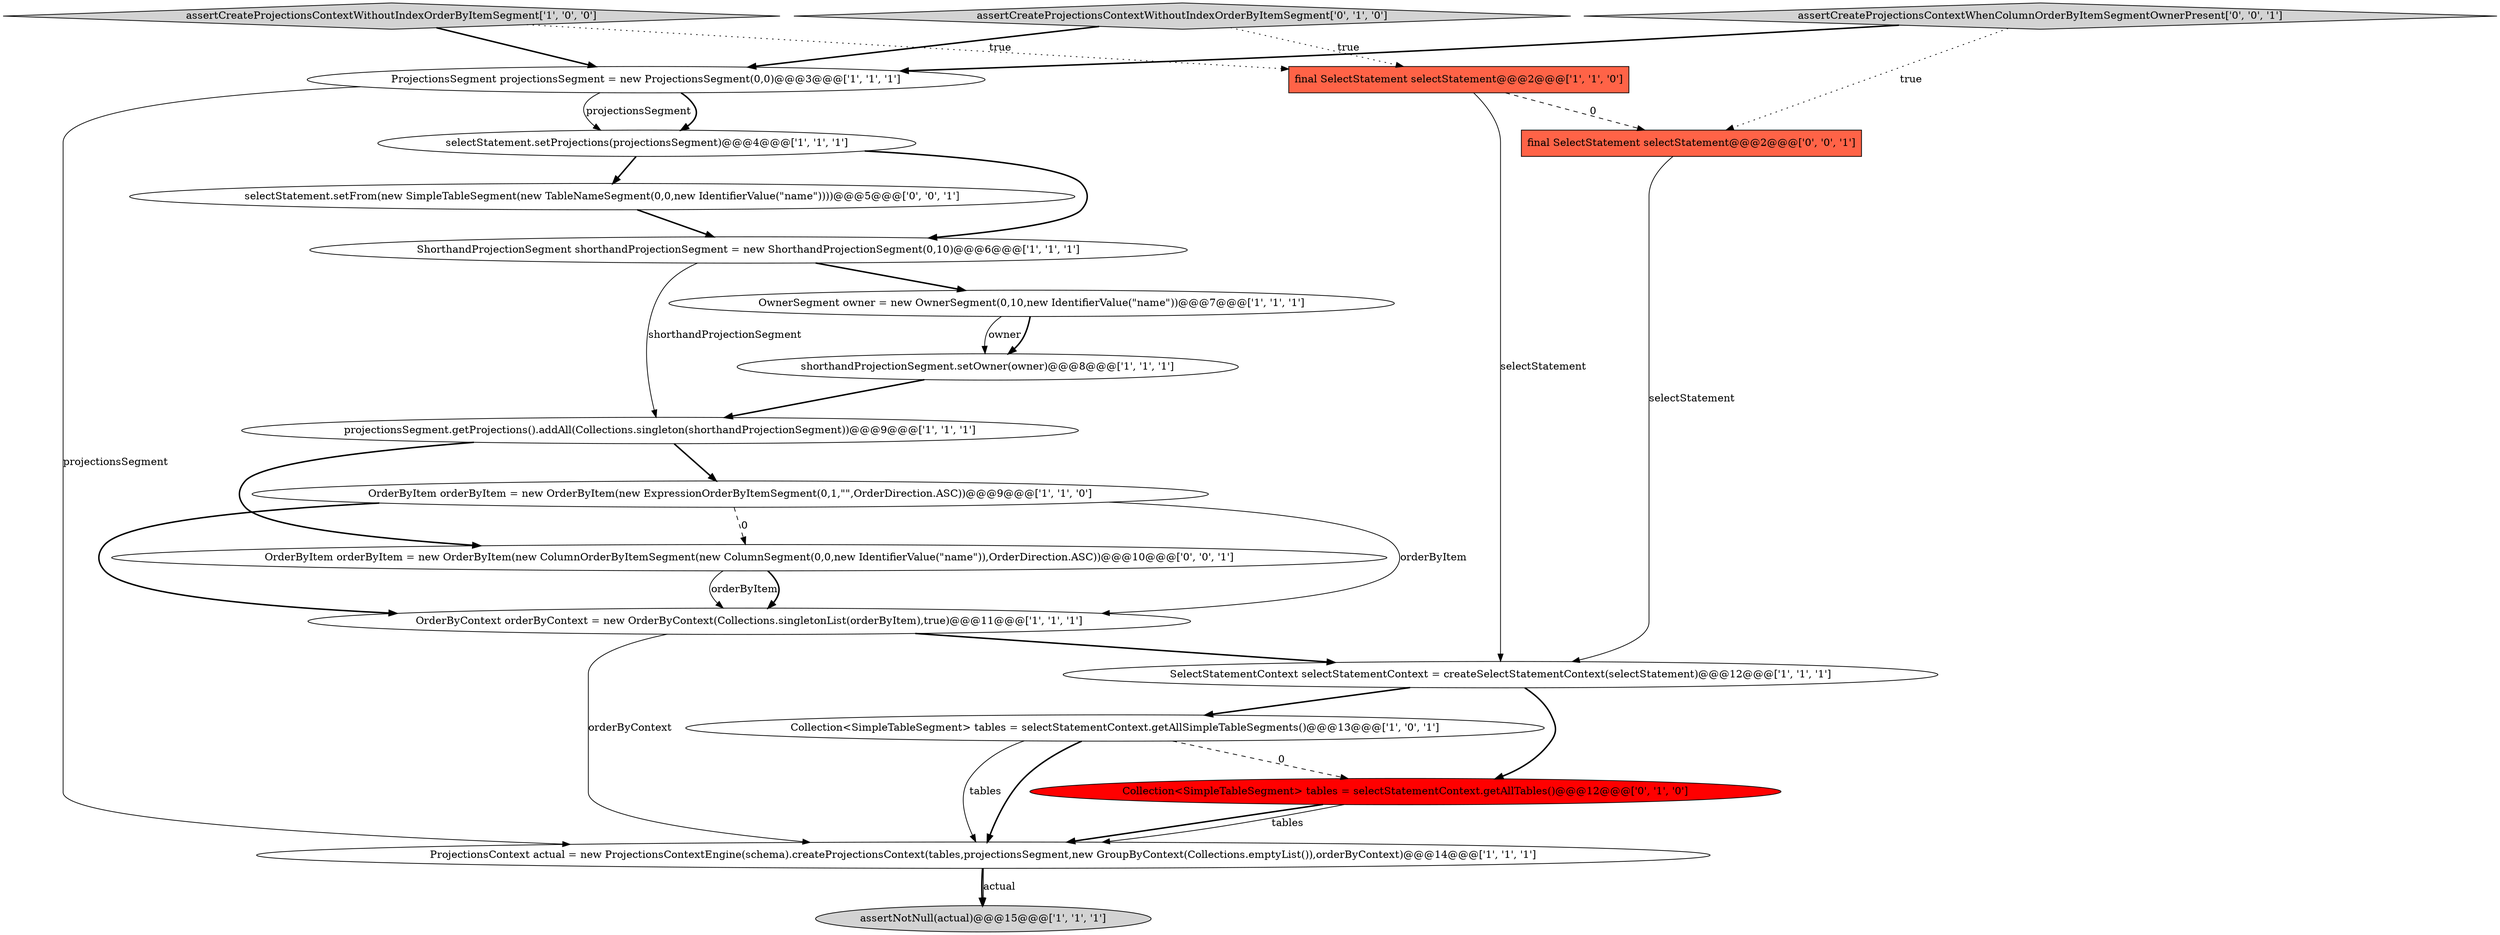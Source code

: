 digraph {
16 [style = filled, label = "final SelectStatement selectStatement@@@2@@@['0', '0', '1']", fillcolor = tomato, shape = box image = "AAA0AAABBB3BBB"];
1 [style = filled, label = "assertNotNull(actual)@@@15@@@['1', '1', '1']", fillcolor = lightgray, shape = ellipse image = "AAA0AAABBB1BBB"];
7 [style = filled, label = "selectStatement.setProjections(projectionsSegment)@@@4@@@['1', '1', '1']", fillcolor = white, shape = ellipse image = "AAA0AAABBB1BBB"];
17 [style = filled, label = "selectStatement.setFrom(new SimpleTableSegment(new TableNameSegment(0,0,new IdentifierValue(\"name\"))))@@@5@@@['0', '0', '1']", fillcolor = white, shape = ellipse image = "AAA0AAABBB3BBB"];
9 [style = filled, label = "final SelectStatement selectStatement@@@2@@@['1', '1', '0']", fillcolor = tomato, shape = box image = "AAA0AAABBB1BBB"];
15 [style = filled, label = "Collection<SimpleTableSegment> tables = selectStatementContext.getAllTables()@@@12@@@['0', '1', '0']", fillcolor = red, shape = ellipse image = "AAA1AAABBB2BBB"];
8 [style = filled, label = "Collection<SimpleTableSegment> tables = selectStatementContext.getAllSimpleTableSegments()@@@13@@@['1', '0', '1']", fillcolor = white, shape = ellipse image = "AAA0AAABBB1BBB"];
0 [style = filled, label = "SelectStatementContext selectStatementContext = createSelectStatementContext(selectStatement)@@@12@@@['1', '1', '1']", fillcolor = white, shape = ellipse image = "AAA0AAABBB1BBB"];
11 [style = filled, label = "projectionsSegment.getProjections().addAll(Collections.singleton(shorthandProjectionSegment))@@@9@@@['1', '1', '1']", fillcolor = white, shape = ellipse image = "AAA0AAABBB1BBB"];
10 [style = filled, label = "ProjectionsContext actual = new ProjectionsContextEngine(schema).createProjectionsContext(tables,projectionsSegment,new GroupByContext(Collections.emptyList()),orderByContext)@@@14@@@['1', '1', '1']", fillcolor = white, shape = ellipse image = "AAA0AAABBB1BBB"];
12 [style = filled, label = "shorthandProjectionSegment.setOwner(owner)@@@8@@@['1', '1', '1']", fillcolor = white, shape = ellipse image = "AAA0AAABBB1BBB"];
14 [style = filled, label = "assertCreateProjectionsContextWithoutIndexOrderByItemSegment['0', '1', '0']", fillcolor = lightgray, shape = diamond image = "AAA0AAABBB2BBB"];
19 [style = filled, label = "OrderByItem orderByItem = new OrderByItem(new ColumnOrderByItemSegment(new ColumnSegment(0,0,new IdentifierValue(\"name\")),OrderDirection.ASC))@@@10@@@['0', '0', '1']", fillcolor = white, shape = ellipse image = "AAA0AAABBB3BBB"];
5 [style = filled, label = "assertCreateProjectionsContextWithoutIndexOrderByItemSegment['1', '0', '0']", fillcolor = lightgray, shape = diamond image = "AAA0AAABBB1BBB"];
13 [style = filled, label = "OrderByItem orderByItem = new OrderByItem(new ExpressionOrderByItemSegment(0,1,\"\",OrderDirection.ASC))@@@9@@@['1', '1', '0']", fillcolor = white, shape = ellipse image = "AAA0AAABBB1BBB"];
3 [style = filled, label = "ProjectionsSegment projectionsSegment = new ProjectionsSegment(0,0)@@@3@@@['1', '1', '1']", fillcolor = white, shape = ellipse image = "AAA0AAABBB1BBB"];
18 [style = filled, label = "assertCreateProjectionsContextWhenColumnOrderByItemSegmentOwnerPresent['0', '0', '1']", fillcolor = lightgray, shape = diamond image = "AAA0AAABBB3BBB"];
4 [style = filled, label = "OwnerSegment owner = new OwnerSegment(0,10,new IdentifierValue(\"name\"))@@@7@@@['1', '1', '1']", fillcolor = white, shape = ellipse image = "AAA0AAABBB1BBB"];
2 [style = filled, label = "ShorthandProjectionSegment shorthandProjectionSegment = new ShorthandProjectionSegment(0,10)@@@6@@@['1', '1', '1']", fillcolor = white, shape = ellipse image = "AAA0AAABBB1BBB"];
6 [style = filled, label = "OrderByContext orderByContext = new OrderByContext(Collections.singletonList(orderByItem),true)@@@11@@@['1', '1', '1']", fillcolor = white, shape = ellipse image = "AAA0AAABBB1BBB"];
5->3 [style = bold, label=""];
14->3 [style = bold, label=""];
8->10 [style = bold, label=""];
6->10 [style = solid, label="orderByContext"];
18->3 [style = bold, label=""];
15->10 [style = bold, label=""];
9->16 [style = dashed, label="0"];
2->11 [style = solid, label="shorthandProjectionSegment"];
19->6 [style = solid, label="orderByItem"];
7->17 [style = bold, label=""];
18->16 [style = dotted, label="true"];
8->15 [style = dashed, label="0"];
12->11 [style = bold, label=""];
15->10 [style = solid, label="tables"];
6->0 [style = bold, label=""];
13->19 [style = dashed, label="0"];
11->19 [style = bold, label=""];
19->6 [style = bold, label=""];
2->4 [style = bold, label=""];
16->0 [style = solid, label="selectStatement"];
0->15 [style = bold, label=""];
13->6 [style = solid, label="orderByItem"];
4->12 [style = solid, label="owner"];
9->0 [style = solid, label="selectStatement"];
17->2 [style = bold, label=""];
3->7 [style = bold, label=""];
3->10 [style = solid, label="projectionsSegment"];
3->7 [style = solid, label="projectionsSegment"];
7->2 [style = bold, label=""];
11->13 [style = bold, label=""];
0->8 [style = bold, label=""];
8->10 [style = solid, label="tables"];
4->12 [style = bold, label=""];
5->9 [style = dotted, label="true"];
14->9 [style = dotted, label="true"];
13->6 [style = bold, label=""];
10->1 [style = bold, label=""];
10->1 [style = solid, label="actual"];
}

